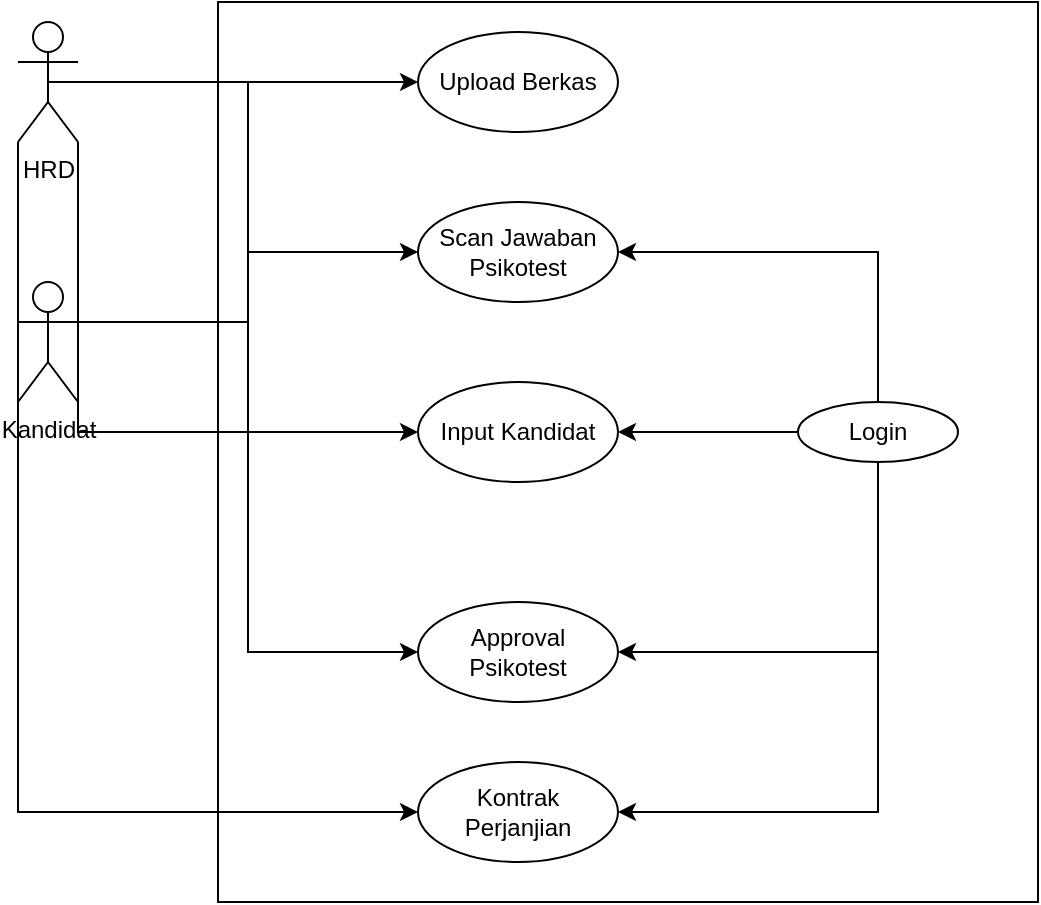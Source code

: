 <mxfile version="25.0.3">
  <diagram name="Page-1" id="6T4qsqivxqvrZ7MX3iYm">
    <mxGraphModel dx="1985" dy="803" grid="1" gridSize="10" guides="1" tooltips="1" connect="1" arrows="1" fold="1" page="1" pageScale="1" pageWidth="850" pageHeight="1100" math="0" shadow="0">
      <root>
        <mxCell id="0" />
        <mxCell id="1" parent="0" />
        <mxCell id="-LnCVVdrkijfgitVFEL--15" style="edgeStyle=orthogonalEdgeStyle;rounded=0;orthogonalLoop=1;jettySize=auto;html=1;exitX=0.5;exitY=0.5;exitDx=0;exitDy=0;exitPerimeter=0;entryX=0;entryY=0.5;entryDx=0;entryDy=0;" edge="1" parent="1" source="-LnCVVdrkijfgitVFEL--1" target="-LnCVVdrkijfgitVFEL--8">
          <mxGeometry relative="1" as="geometry" />
        </mxCell>
        <mxCell id="-LnCVVdrkijfgitVFEL--16" style="edgeStyle=orthogonalEdgeStyle;rounded=0;orthogonalLoop=1;jettySize=auto;html=1;exitX=1;exitY=1;exitDx=0;exitDy=0;exitPerimeter=0;entryX=0;entryY=0.5;entryDx=0;entryDy=0;" edge="1" parent="1" source="-LnCVVdrkijfgitVFEL--1" target="-LnCVVdrkijfgitVFEL--9">
          <mxGeometry relative="1" as="geometry" />
        </mxCell>
        <mxCell id="-LnCVVdrkijfgitVFEL--17" style="edgeStyle=orthogonalEdgeStyle;rounded=0;orthogonalLoop=1;jettySize=auto;html=1;exitX=0.5;exitY=0.5;exitDx=0;exitDy=0;exitPerimeter=0;entryX=0;entryY=0.5;entryDx=0;entryDy=0;" edge="1" parent="1" source="-LnCVVdrkijfgitVFEL--1" target="-LnCVVdrkijfgitVFEL--10">
          <mxGeometry relative="1" as="geometry" />
        </mxCell>
        <mxCell id="-LnCVVdrkijfgitVFEL--18" style="edgeStyle=orthogonalEdgeStyle;rounded=0;orthogonalLoop=1;jettySize=auto;html=1;exitX=0;exitY=1;exitDx=0;exitDy=0;exitPerimeter=0;entryX=0;entryY=0.5;entryDx=0;entryDy=0;" edge="1" parent="1" source="-LnCVVdrkijfgitVFEL--1" target="-LnCVVdrkijfgitVFEL--11">
          <mxGeometry relative="1" as="geometry" />
        </mxCell>
        <mxCell id="-LnCVVdrkijfgitVFEL--1" value="HRD" style="shape=umlActor;verticalLabelPosition=bottom;verticalAlign=top;html=1;outlineConnect=0;" vertex="1" parent="1">
          <mxGeometry x="110" y="210" width="30" height="60" as="geometry" />
        </mxCell>
        <mxCell id="-LnCVVdrkijfgitVFEL--4" value="" style="html=1;whiteSpace=wrap;fillColor=none;" vertex="1" parent="1">
          <mxGeometry x="210" y="200" width="410" height="450" as="geometry" />
        </mxCell>
        <mxCell id="-LnCVVdrkijfgitVFEL--13" style="edgeStyle=orthogonalEdgeStyle;rounded=0;orthogonalLoop=1;jettySize=auto;html=1;exitX=1;exitY=0.333;exitDx=0;exitDy=0;exitPerimeter=0;entryX=0;entryY=0.5;entryDx=0;entryDy=0;" edge="1" parent="1" source="-LnCVVdrkijfgitVFEL--5" target="-LnCVVdrkijfgitVFEL--7">
          <mxGeometry relative="1" as="geometry" />
        </mxCell>
        <mxCell id="-LnCVVdrkijfgitVFEL--5" value="Kandidat" style="shape=umlActor;verticalLabelPosition=bottom;verticalAlign=top;html=1;outlineConnect=0;" vertex="1" parent="1">
          <mxGeometry x="110" y="340" width="30" height="60" as="geometry" />
        </mxCell>
        <mxCell id="-LnCVVdrkijfgitVFEL--19" style="edgeStyle=orthogonalEdgeStyle;rounded=0;orthogonalLoop=1;jettySize=auto;html=1;exitX=0.5;exitY=0;exitDx=0;exitDy=0;entryX=1;entryY=0.5;entryDx=0;entryDy=0;" edge="1" parent="1" source="-LnCVVdrkijfgitVFEL--6" target="-LnCVVdrkijfgitVFEL--8">
          <mxGeometry relative="1" as="geometry" />
        </mxCell>
        <mxCell id="-LnCVVdrkijfgitVFEL--20" style="edgeStyle=orthogonalEdgeStyle;rounded=0;orthogonalLoop=1;jettySize=auto;html=1;exitX=0.5;exitY=1;exitDx=0;exitDy=0;entryX=1;entryY=0.5;entryDx=0;entryDy=0;" edge="1" parent="1" source="-LnCVVdrkijfgitVFEL--6" target="-LnCVVdrkijfgitVFEL--10">
          <mxGeometry relative="1" as="geometry" />
        </mxCell>
        <mxCell id="-LnCVVdrkijfgitVFEL--21" style="edgeStyle=orthogonalEdgeStyle;rounded=0;orthogonalLoop=1;jettySize=auto;html=1;exitX=0;exitY=0.5;exitDx=0;exitDy=0;entryX=1;entryY=0.5;entryDx=0;entryDy=0;" edge="1" parent="1" source="-LnCVVdrkijfgitVFEL--6" target="-LnCVVdrkijfgitVFEL--9">
          <mxGeometry relative="1" as="geometry" />
        </mxCell>
        <mxCell id="-LnCVVdrkijfgitVFEL--22" style="edgeStyle=orthogonalEdgeStyle;rounded=0;orthogonalLoop=1;jettySize=auto;html=1;exitX=0.5;exitY=1;exitDx=0;exitDy=0;entryX=1;entryY=0.5;entryDx=0;entryDy=0;" edge="1" parent="1" source="-LnCVVdrkijfgitVFEL--6" target="-LnCVVdrkijfgitVFEL--11">
          <mxGeometry relative="1" as="geometry" />
        </mxCell>
        <mxCell id="-LnCVVdrkijfgitVFEL--6" value="Login" style="ellipse;whiteSpace=wrap;html=1;" vertex="1" parent="1">
          <mxGeometry x="500" y="400" width="80" height="30" as="geometry" />
        </mxCell>
        <mxCell id="-LnCVVdrkijfgitVFEL--7" value="Upload Berkas" style="ellipse;whiteSpace=wrap;html=1;" vertex="1" parent="1">
          <mxGeometry x="310" y="215" width="100" height="50" as="geometry" />
        </mxCell>
        <mxCell id="-LnCVVdrkijfgitVFEL--8" value="Scan Jawaban Psikotest" style="ellipse;whiteSpace=wrap;html=1;" vertex="1" parent="1">
          <mxGeometry x="310" y="300" width="100" height="50" as="geometry" />
        </mxCell>
        <mxCell id="-LnCVVdrkijfgitVFEL--9" value="Input Kandidat" style="ellipse;whiteSpace=wrap;html=1;" vertex="1" parent="1">
          <mxGeometry x="310" y="390" width="100" height="50" as="geometry" />
        </mxCell>
        <mxCell id="-LnCVVdrkijfgitVFEL--10" value="Approval Psikotest" style="ellipse;whiteSpace=wrap;html=1;" vertex="1" parent="1">
          <mxGeometry x="310" y="500" width="100" height="50" as="geometry" />
        </mxCell>
        <mxCell id="-LnCVVdrkijfgitVFEL--11" value="Kontrak Perjanjian" style="ellipse;whiteSpace=wrap;html=1;" vertex="1" parent="1">
          <mxGeometry x="310" y="580" width="100" height="50" as="geometry" />
        </mxCell>
      </root>
    </mxGraphModel>
  </diagram>
</mxfile>
